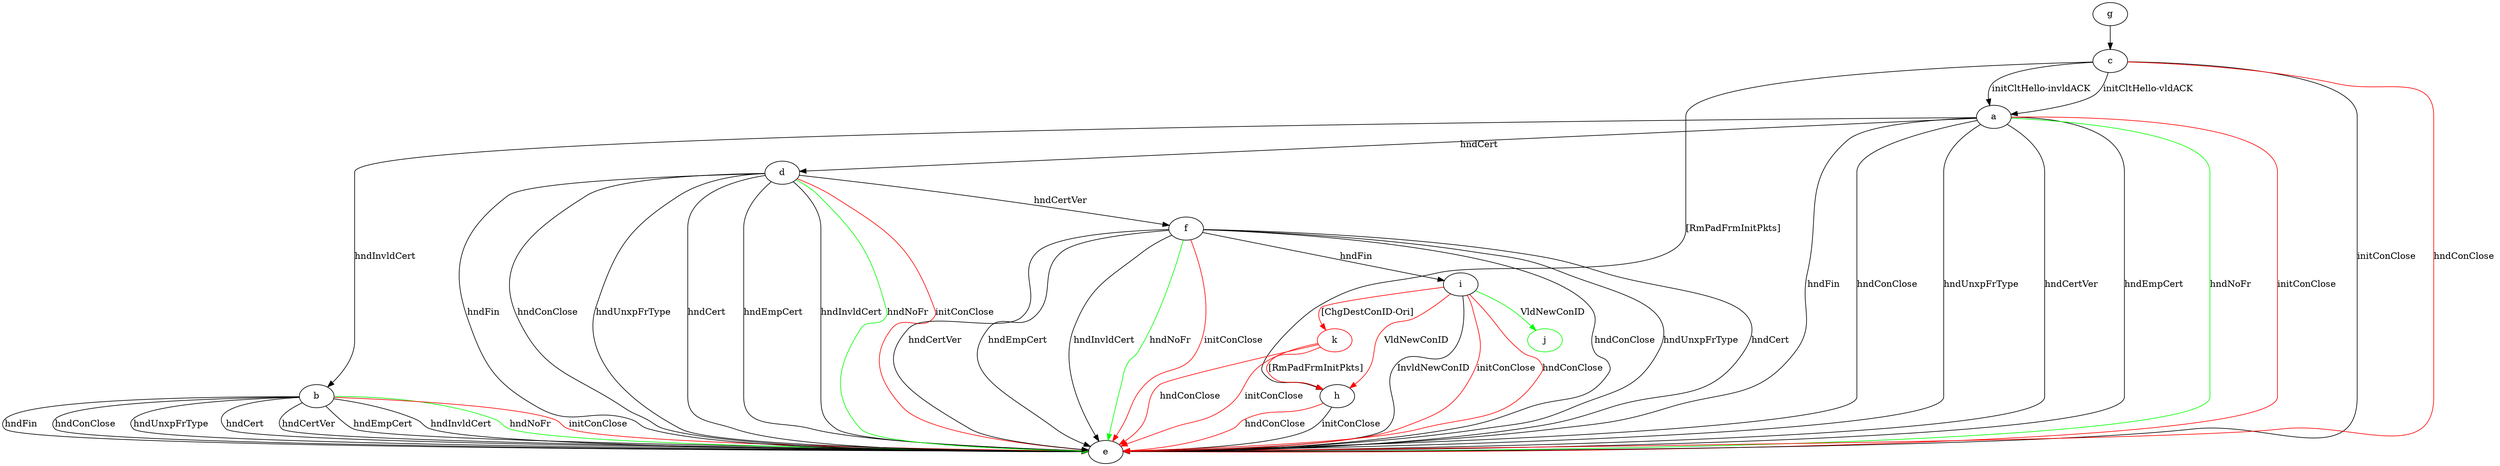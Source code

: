 digraph "" {
	a -> b	[key=0,
		label="hndInvldCert "];
	a -> d	[key=0,
		label="hndCert "];
	a -> e	[key=0,
		label="hndFin "];
	a -> e	[key=1,
		label="hndConClose "];
	a -> e	[key=2,
		label="hndUnxpFrType "];
	a -> e	[key=3,
		label="hndCertVer "];
	a -> e	[key=4,
		label="hndEmpCert "];
	a -> e	[key=5,
		color=green,
		label="hndNoFr "];
	a -> e	[key=6,
		color=red,
		label="initConClose "];
	b -> e	[key=0,
		label="hndFin "];
	b -> e	[key=1,
		label="hndConClose "];
	b -> e	[key=2,
		label="hndUnxpFrType "];
	b -> e	[key=3,
		label="hndCert "];
	b -> e	[key=4,
		label="hndCertVer "];
	b -> e	[key=5,
		label="hndEmpCert "];
	b -> e	[key=6,
		label="hndInvldCert "];
	b -> e	[key=7,
		color=green,
		label="hndNoFr "];
	b -> e	[key=8,
		color=red,
		label="initConClose "];
	c -> a	[key=0,
		label="initCltHello-vldACK "];
	c -> a	[key=1,
		label="initCltHello-invldACK "];
	c -> e	[key=0,
		label="initConClose "];
	c -> e	[key=1,
		color=red,
		label="hndConClose "];
	c -> h	[key=0,
		label="[RmPadFrmInitPkts] "];
	d -> e	[key=0,
		label="hndFin "];
	d -> e	[key=1,
		label="hndConClose "];
	d -> e	[key=2,
		label="hndUnxpFrType "];
	d -> e	[key=3,
		label="hndCert "];
	d -> e	[key=4,
		label="hndEmpCert "];
	d -> e	[key=5,
		label="hndInvldCert "];
	d -> e	[key=6,
		color=green,
		label="hndNoFr "];
	d -> e	[key=7,
		color=red,
		label="initConClose "];
	d -> f	[key=0,
		label="hndCertVer "];
	f -> e	[key=0,
		label="hndConClose "];
	f -> e	[key=1,
		label="hndUnxpFrType "];
	f -> e	[key=2,
		label="hndCert "];
	f -> e	[key=3,
		label="hndCertVer "];
	f -> e	[key=4,
		label="hndEmpCert "];
	f -> e	[key=5,
		label="hndInvldCert "];
	f -> e	[key=6,
		color=green,
		label="hndNoFr "];
	f -> e	[key=7,
		color=red,
		label="initConClose "];
	f -> i	[key=0,
		label="hndFin "];
	g -> c	[key=0];
	h -> e	[key=0,
		label="initConClose "];
	h -> e	[key=1,
		color=red,
		label="hndConClose "];
	i -> e	[key=0,
		label="InvldNewConID "];
	i -> e	[key=1,
		color=red,
		label="initConClose "];
	i -> e	[key=2,
		color=red,
		label="hndConClose "];
	i -> h	[key=0,
		color=red,
		label="VldNewConID "];
	j	[color=green];
	i -> j	[key=0,
		color=green,
		label="VldNewConID "];
	k	[color=red];
	i -> k	[key=0,
		color=red,
		label="[ChgDestConID-Ori] "];
	k -> e	[key=0,
		color=red,
		label="initConClose "];
	k -> e	[key=1,
		color=red,
		label="hndConClose "];
	k -> h	[key=0,
		color=red,
		label="[RmPadFrmInitPkts] "];
}
